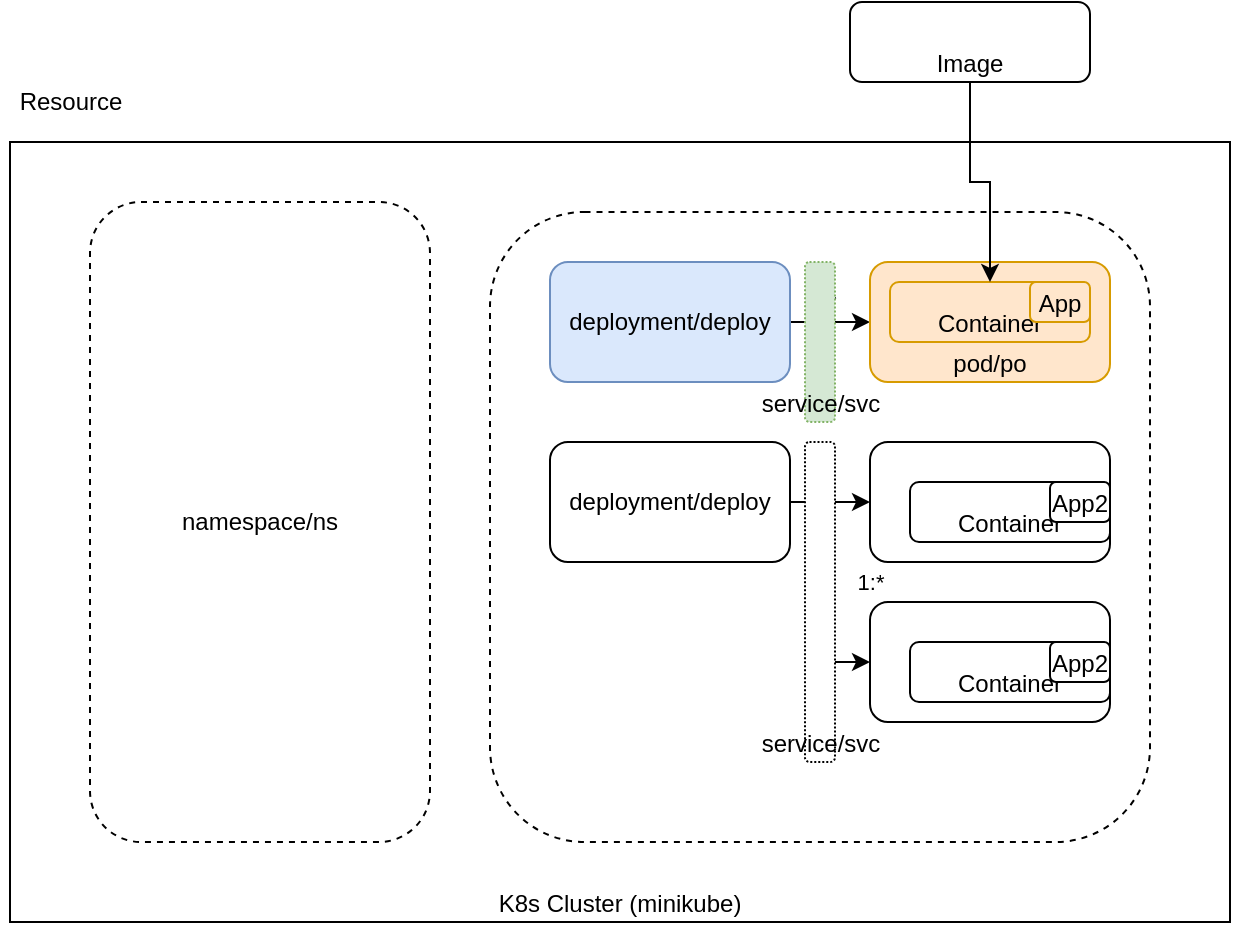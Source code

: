 <mxfile version="15.1.3" type="device"><diagram id="qfXn6oy3Vum5-3n9NLrr" name="Page-1"><mxGraphModel dx="951" dy="568" grid="1" gridSize="10" guides="1" tooltips="1" connect="1" arrows="1" fold="1" page="1" pageScale="1" pageWidth="850" pageHeight="1100" math="0" shadow="0"><root><mxCell id="0"/><mxCell id="1" parent="0"/><mxCell id="nVQwBEEMOmuXsq0Mo9yS-1" value="K8s Cluster (minikube)" style="rounded=0;whiteSpace=wrap;html=1;verticalAlign=bottom;" vertex="1" parent="1"><mxGeometry x="130" y="250" width="610" height="390" as="geometry"/></mxCell><mxCell id="nVQwBEEMOmuXsq0Mo9yS-2" value="namespace/ns" style="rounded=1;whiteSpace=wrap;html=1;verticalAlign=middle;dashed=1;" vertex="1" parent="1"><mxGeometry x="170" y="280" width="170" height="320" as="geometry"/></mxCell><mxCell id="nVQwBEEMOmuXsq0Mo9yS-3" value="" style="rounded=1;whiteSpace=wrap;html=1;verticalAlign=bottom;dashed=1;" vertex="1" parent="1"><mxGeometry x="370" y="285" width="330" height="315" as="geometry"/></mxCell><mxCell id="nVQwBEEMOmuXsq0Mo9yS-4" value="Resource" style="text;html=1;align=center;verticalAlign=middle;resizable=0;points=[];autosize=1;strokeColor=none;fillColor=none;" vertex="1" parent="1"><mxGeometry x="125" y="220" width="70" height="20" as="geometry"/></mxCell><mxCell id="nVQwBEEMOmuXsq0Mo9yS-7" value="" style="edgeStyle=orthogonalEdgeStyle;rounded=0;orthogonalLoop=1;jettySize=auto;html=1;" edge="1" parent="1" source="nVQwBEEMOmuXsq0Mo9yS-5"><mxGeometry relative="1" as="geometry"><mxPoint x="560" y="340" as="targetPoint"/></mxGeometry></mxCell><mxCell id="nVQwBEEMOmuXsq0Mo9yS-8" value="1:*" style="edgeLabel;html=1;align=center;verticalAlign=middle;resizable=0;points=[];" vertex="1" connectable="0" parent="nVQwBEEMOmuXsq0Mo9yS-7"><mxGeometry x="-0.517" relative="1" as="geometry"><mxPoint x="6" y="-10" as="offset"/></mxGeometry></mxCell><mxCell id="nVQwBEEMOmuXsq0Mo9yS-5" value="deployment/deploy" style="rounded=1;whiteSpace=wrap;html=1;verticalAlign=middle;fillColor=#dae8fc;strokeColor=#6c8ebf;" vertex="1" parent="1"><mxGeometry x="400" y="310" width="120" height="60" as="geometry"/></mxCell><mxCell id="nVQwBEEMOmuXsq0Mo9yS-9" value="pod/po" style="rounded=1;whiteSpace=wrap;html=1;verticalAlign=bottom;fillColor=#ffe6cc;strokeColor=#d79b00;" vertex="1" parent="1"><mxGeometry x="560" y="310" width="120" height="60" as="geometry"/></mxCell><mxCell id="nVQwBEEMOmuXsq0Mo9yS-10" value="Container" style="rounded=1;whiteSpace=wrap;html=1;verticalAlign=bottom;fillColor=#ffe6cc;strokeColor=#d79b00;" vertex="1" parent="1"><mxGeometry x="570" y="320" width="100" height="30" as="geometry"/></mxCell><mxCell id="nVQwBEEMOmuXsq0Mo9yS-11" value="App" style="rounded=1;whiteSpace=wrap;html=1;verticalAlign=bottom;fillColor=#ffe6cc;strokeColor=#d79b00;" vertex="1" parent="1"><mxGeometry x="640" y="320" width="30" height="20" as="geometry"/></mxCell><mxCell id="nVQwBEEMOmuXsq0Mo9yS-16" value="1:*" style="edgeStyle=orthogonalEdgeStyle;rounded=0;orthogonalLoop=1;jettySize=auto;html=1;entryX=0;entryY=0.5;entryDx=0;entryDy=0;" edge="1" parent="1" source="nVQwBEEMOmuXsq0Mo9yS-12" target="nVQwBEEMOmuXsq0Mo9yS-13"><mxGeometry x="1" y="-40" relative="1" as="geometry"><mxPoint as="offset"/></mxGeometry></mxCell><mxCell id="nVQwBEEMOmuXsq0Mo9yS-20" style="edgeStyle=orthogonalEdgeStyle;rounded=0;orthogonalLoop=1;jettySize=auto;html=1;entryX=0;entryY=0.5;entryDx=0;entryDy=0;" edge="1" parent="1" source="nVQwBEEMOmuXsq0Mo9yS-12" target="nVQwBEEMOmuXsq0Mo9yS-17"><mxGeometry relative="1" as="geometry"/></mxCell><mxCell id="nVQwBEEMOmuXsq0Mo9yS-12" value="deployment/deploy" style="rounded=1;whiteSpace=wrap;html=1;verticalAlign=middle;" vertex="1" parent="1"><mxGeometry x="400" y="400" width="120" height="60" as="geometry"/></mxCell><mxCell id="nVQwBEEMOmuXsq0Mo9yS-13" value="pod/po" style="rounded=1;whiteSpace=wrap;html=1;verticalAlign=middle;" vertex="1" parent="1"><mxGeometry x="560" y="400" width="120" height="60" as="geometry"/></mxCell><mxCell id="nVQwBEEMOmuXsq0Mo9yS-14" value="Container" style="rounded=1;whiteSpace=wrap;html=1;verticalAlign=bottom;" vertex="1" parent="1"><mxGeometry x="580" y="420" width="100" height="30" as="geometry"/></mxCell><mxCell id="nVQwBEEMOmuXsq0Mo9yS-15" value="App2" style="rounded=1;whiteSpace=wrap;html=1;verticalAlign=bottom;" vertex="1" parent="1"><mxGeometry x="650" y="420" width="30" height="20" as="geometry"/></mxCell><mxCell id="nVQwBEEMOmuXsq0Mo9yS-17" value="pod/po" style="rounded=1;whiteSpace=wrap;html=1;verticalAlign=middle;" vertex="1" parent="1"><mxGeometry x="560" y="480" width="120" height="60" as="geometry"/></mxCell><mxCell id="nVQwBEEMOmuXsq0Mo9yS-18" value="Container" style="rounded=1;whiteSpace=wrap;html=1;verticalAlign=bottom;" vertex="1" parent="1"><mxGeometry x="580" y="500" width="100" height="30" as="geometry"/></mxCell><mxCell id="nVQwBEEMOmuXsq0Mo9yS-19" value="App2" style="rounded=1;whiteSpace=wrap;html=1;verticalAlign=bottom;" vertex="1" parent="1"><mxGeometry x="650" y="500" width="30" height="20" as="geometry"/></mxCell><mxCell id="nVQwBEEMOmuXsq0Mo9yS-21" value="service/svc" style="rounded=1;whiteSpace=wrap;html=1;verticalAlign=bottom;dashed=1;dashPattern=1 1;" vertex="1" parent="1"><mxGeometry x="527.5" y="400" width="15" height="160" as="geometry"/></mxCell><mxCell id="nVQwBEEMOmuXsq0Mo9yS-23" value="service/svc" style="rounded=1;whiteSpace=wrap;html=1;verticalAlign=bottom;dashed=1;dashPattern=1 1;fillColor=#d5e8d4;strokeColor=#82b366;" vertex="1" parent="1"><mxGeometry x="527.5" y="310" width="15" height="80" as="geometry"/></mxCell><mxCell id="nVQwBEEMOmuXsq0Mo9yS-25" style="edgeStyle=orthogonalEdgeStyle;rounded=0;orthogonalLoop=1;jettySize=auto;html=1;" edge="1" parent="1" source="nVQwBEEMOmuXsq0Mo9yS-24" target="nVQwBEEMOmuXsq0Mo9yS-10"><mxGeometry relative="1" as="geometry"/></mxCell><mxCell id="nVQwBEEMOmuXsq0Mo9yS-24" value="Image" style="rounded=1;whiteSpace=wrap;html=1;verticalAlign=bottom;" vertex="1" parent="1"><mxGeometry x="550" y="180" width="120" height="40" as="geometry"/></mxCell></root></mxGraphModel></diagram></mxfile>